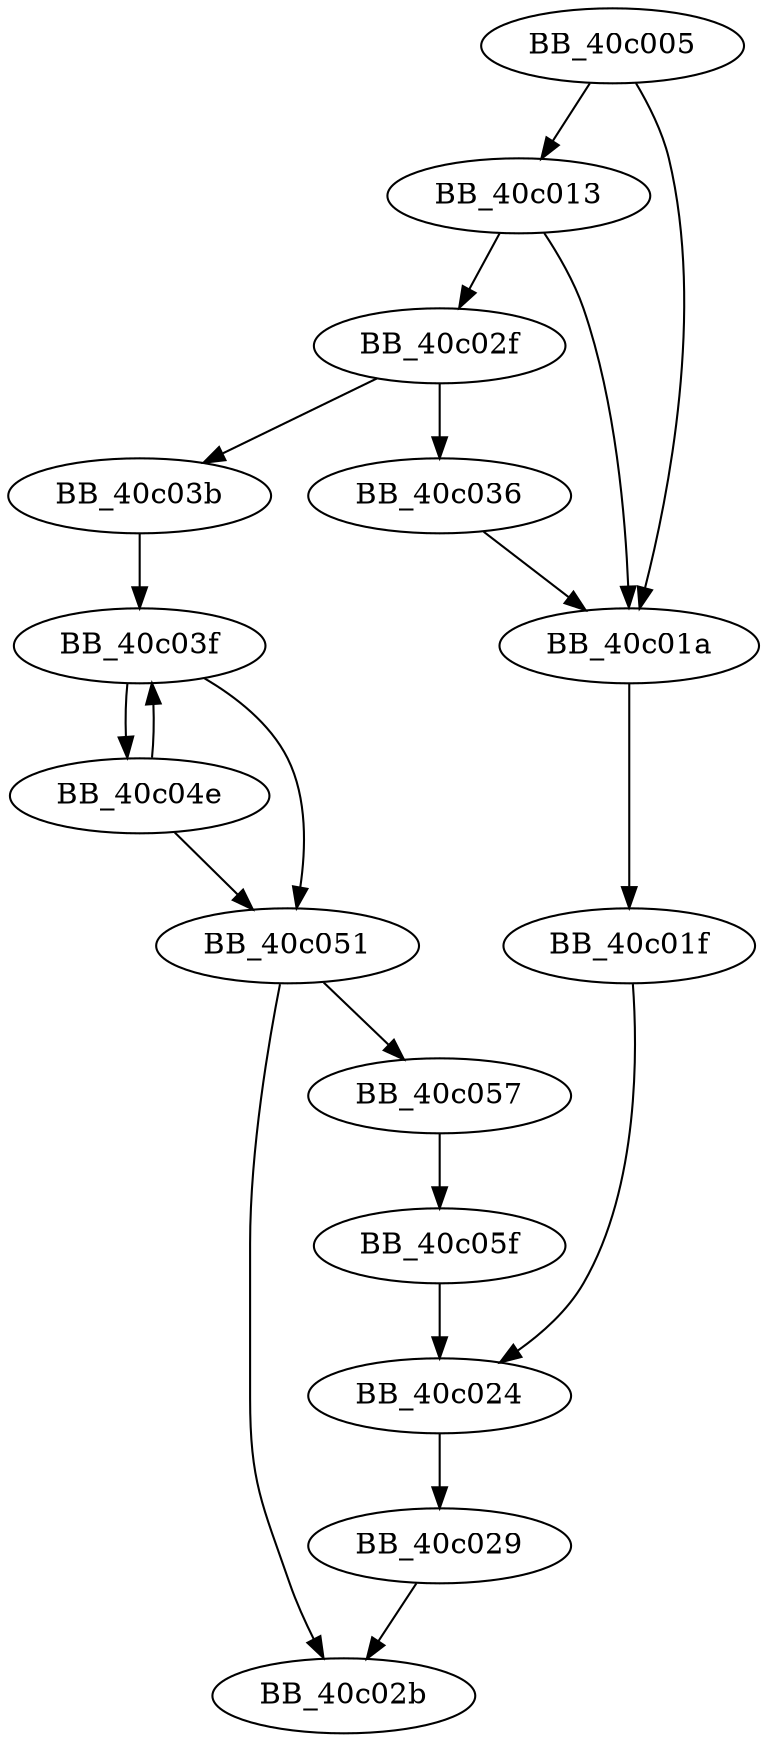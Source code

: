 DiGraph _wcscpy_s{
BB_40c005->BB_40c013
BB_40c005->BB_40c01a
BB_40c013->BB_40c01a
BB_40c013->BB_40c02f
BB_40c01a->BB_40c01f
BB_40c01f->BB_40c024
BB_40c024->BB_40c029
BB_40c029->BB_40c02b
BB_40c02f->BB_40c036
BB_40c02f->BB_40c03b
BB_40c036->BB_40c01a
BB_40c03b->BB_40c03f
BB_40c03f->BB_40c04e
BB_40c03f->BB_40c051
BB_40c04e->BB_40c03f
BB_40c04e->BB_40c051
BB_40c051->BB_40c02b
BB_40c051->BB_40c057
BB_40c057->BB_40c05f
BB_40c05f->BB_40c024
}
